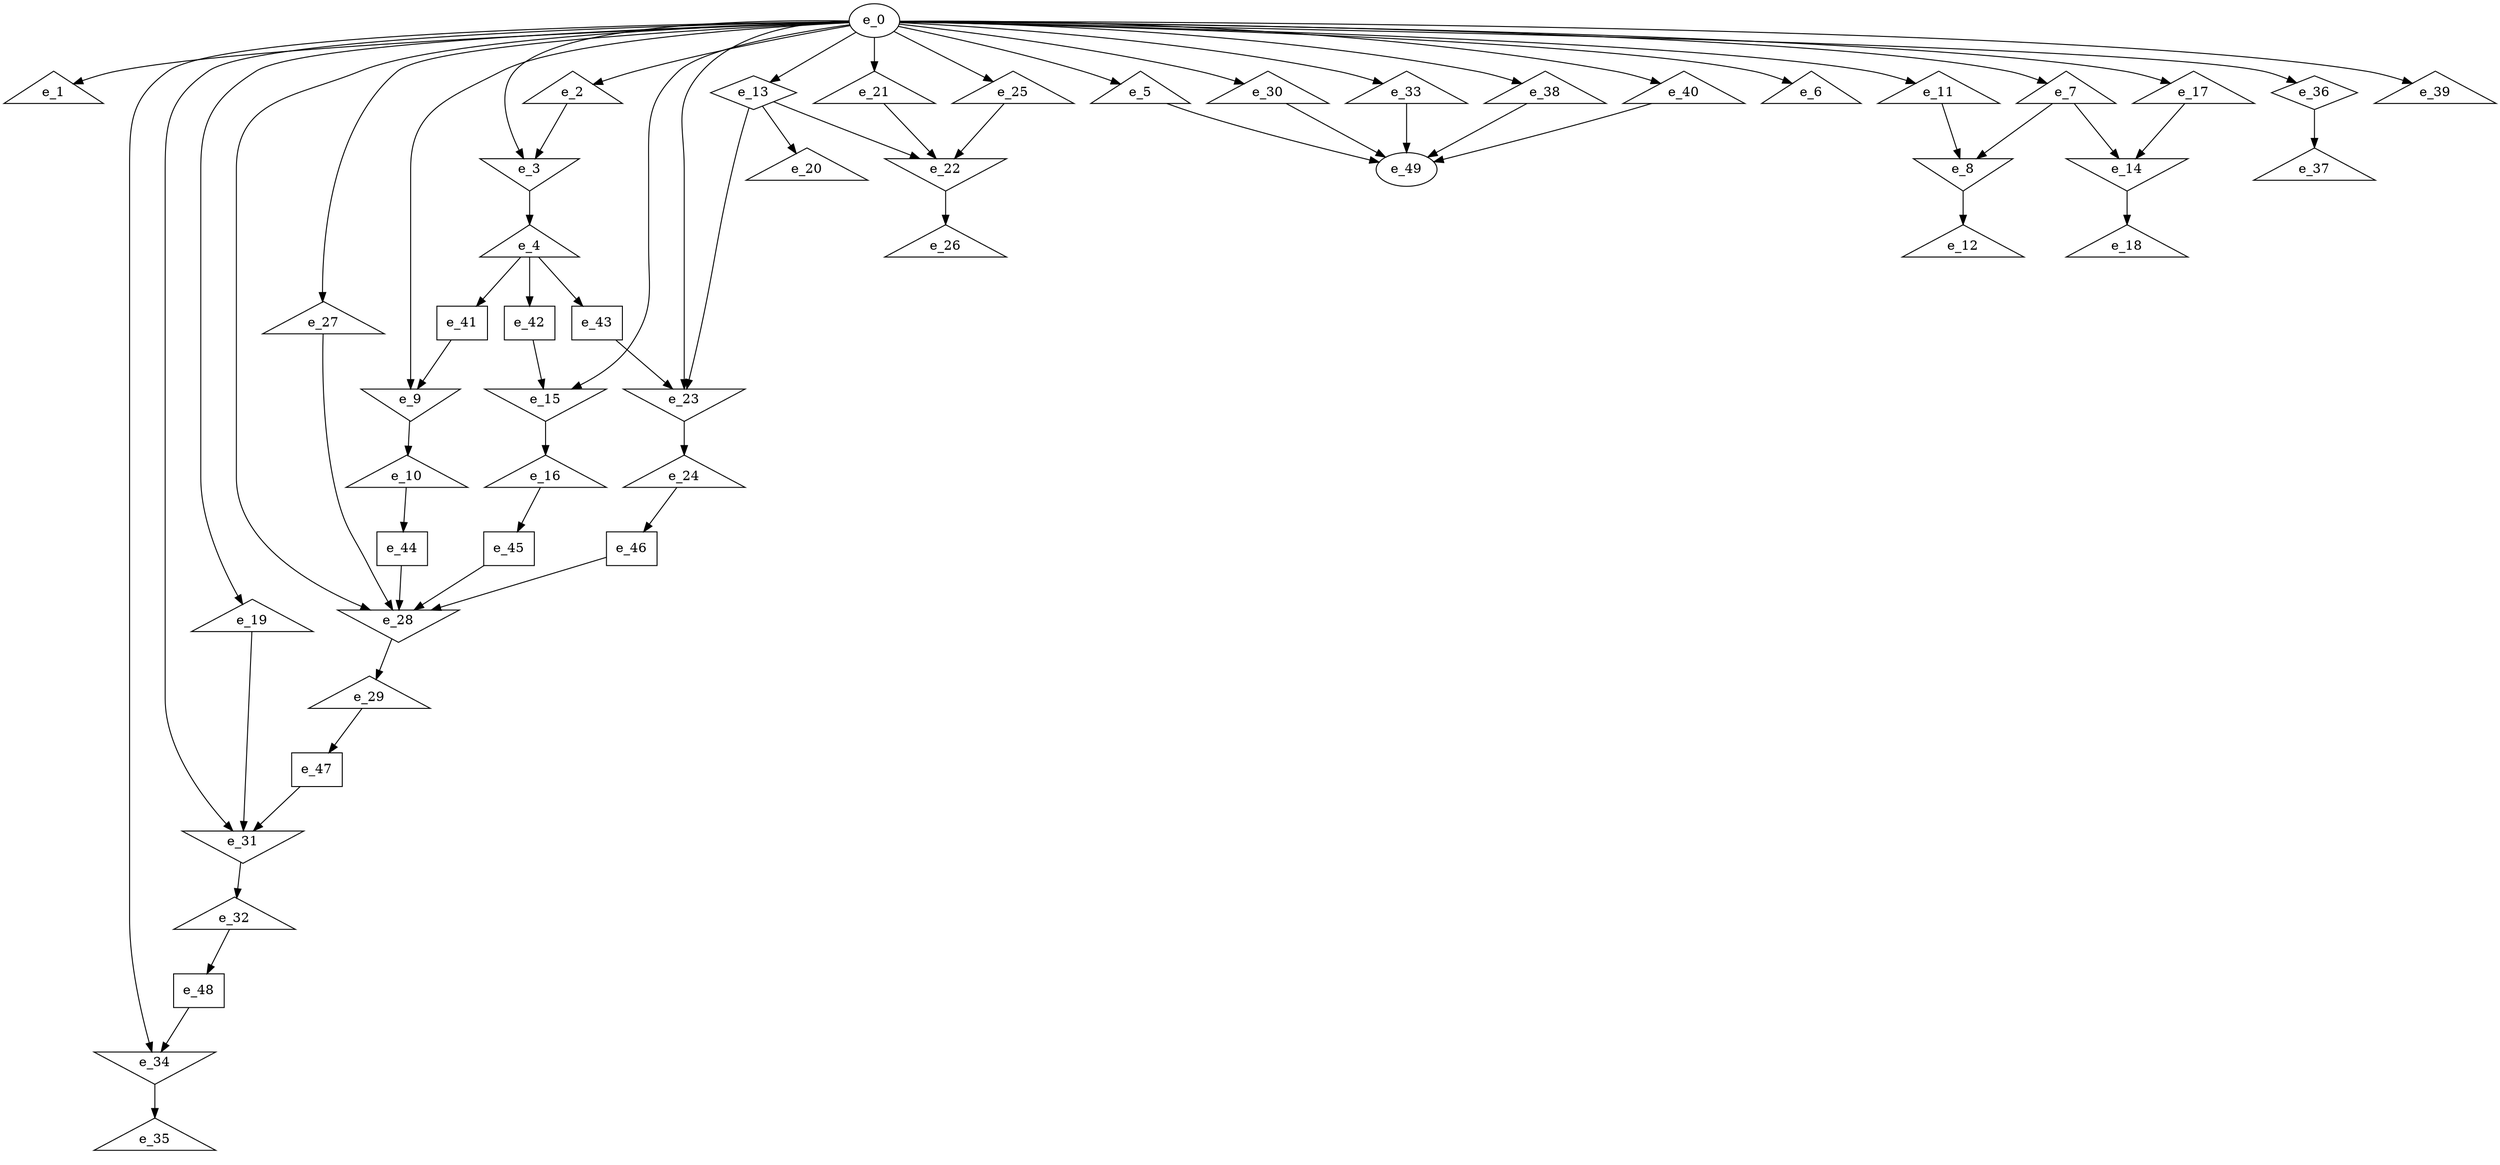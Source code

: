 digraph control_path {
  e_0: entry_node : n ;
  e_1 [shape = triangle];
  e_2 [shape = triangle];
  e_3 [shape = invtriangle];
  e_4 [shape = triangle];
  e_5 [shape = triangle];
  e_6 [shape = triangle];
  e_7 [shape = triangle];
  e_8 [shape = invtriangle];
  e_9 [shape = invtriangle];
  e_10 [shape = triangle];
  e_11 [shape = triangle];
  e_12 [shape = triangle];
  e_13 [shape = diamond];
  e_14 [shape = invtriangle];
  e_15 [shape = invtriangle];
  e_16 [shape = triangle];
  e_17 [shape = triangle];
  e_18 [shape = triangle];
  e_19 [shape = triangle];
  e_20 [shape = triangle];
  e_21 [shape = triangle];
  e_22 [shape = invtriangle];
  e_23 [shape = invtriangle];
  e_24 [shape = triangle];
  e_25 [shape = triangle];
  e_26 [shape = triangle];
  e_27 [shape = triangle];
  e_28 [shape = invtriangle];
  e_29 [shape = triangle];
  e_30 [shape = triangle];
  e_31 [shape = invtriangle];
  e_32 [shape = triangle];
  e_33 [shape = triangle];
  e_34 [shape = invtriangle];
  e_35 [shape = triangle];
  e_36 [shape = diamond];
  e_37 [shape = triangle];
  e_38 [shape = triangle];
  e_39 [shape = triangle];
  e_40 [shape = triangle];
  e_41 [shape = dot];
  e_42 [shape = dot];
  e_43 [shape = dot];
  e_44 [shape = dot];
  e_45 [shape = dot];
  e_46 [shape = dot];
  e_47 [shape = dot];
  e_48 [shape = dot];
  e_49: exit_node : s ;
  e_0 -> e_1;
  e_0 -> e_2;
  e_0 -> e_3;
  e_2 -> e_3;
  e_3 -> e_4;
  e_0 -> e_5;
  e_0 -> e_6;
  e_0 -> e_7;
  e_7 -> e_8;
  e_11 -> e_8;
  e_0 -> e_9;
  e_41 -> e_9;
  e_9 -> e_10;
  e_0 -> e_11;
  e_8 -> e_12;
  e_0 -> e_13;
  e_7 -> e_14;
  e_17 -> e_14;
  e_0 -> e_15;
  e_42 -> e_15;
  e_15 -> e_16;
  e_0 -> e_17;
  e_14 -> e_18;
  e_0 -> e_19;
  e_13 -> e_20;
  e_0 -> e_21;
  e_13 -> e_22;
  e_21 -> e_22;
  e_25 -> e_22;
  e_0 -> e_23;
  e_13 -> e_23;
  e_43 -> e_23;
  e_23 -> e_24;
  e_0 -> e_25;
  e_22 -> e_26;
  e_0 -> e_27;
  e_0 -> e_28;
  e_27 -> e_28;
  e_44 -> e_28;
  e_45 -> e_28;
  e_46 -> e_28;
  e_28 -> e_29;
  e_0 -> e_30;
  e_0 -> e_31;
  e_19 -> e_31;
  e_47 -> e_31;
  e_31 -> e_32;
  e_0 -> e_33;
  e_0 -> e_34;
  e_48 -> e_34;
  e_34 -> e_35;
  e_0 -> e_36;
  e_36 -> e_37;
  e_0 -> e_38;
  e_0 -> e_39;
  e_0 -> e_40;
  e_4 -> e_41;
  e_4 -> e_42;
  e_4 -> e_43;
  e_10 -> e_44;
  e_16 -> e_45;
  e_24 -> e_46;
  e_29 -> e_47;
  e_32 -> e_48;
  e_5 -> e_49;
  e_30 -> e_49;
  e_33 -> e_49;
  e_38 -> e_49;
  e_40 -> e_49;
}
